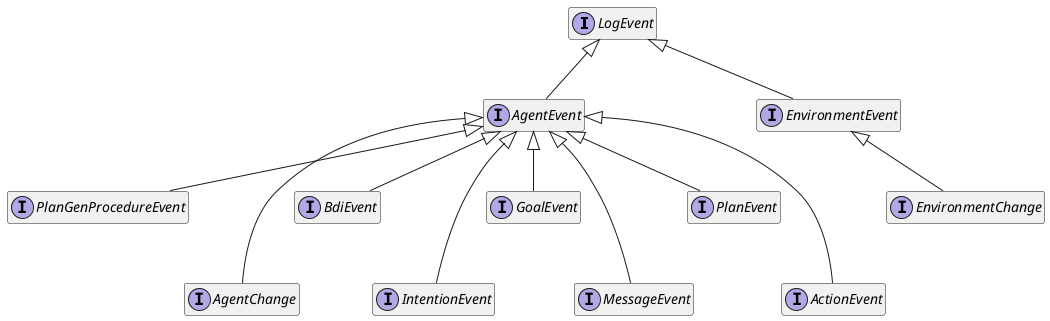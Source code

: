 @startuml
hide empty members

interface LogEvent

interface EnvironmentEvent extends LogEvent

interface EnvironmentChange extends EnvironmentEvent

interface AgentEvent extends LogEvent

interface PlanGenProcedureEvent extends AgentEvent

interface AgentChange

AgentChange --u-|> AgentEvent

interface BdiEvent extends AgentEvent

interface IntentionEvent

IntentionEvent --u-|> AgentEvent

interface GoalEvent extends AgentEvent

interface MessageEvent

MessageEvent --u-|> AgentEvent

interface PlanEvent extends AgentEvent

interface ActionEvent

ActionEvent --u-|> AgentEvent
@enduml